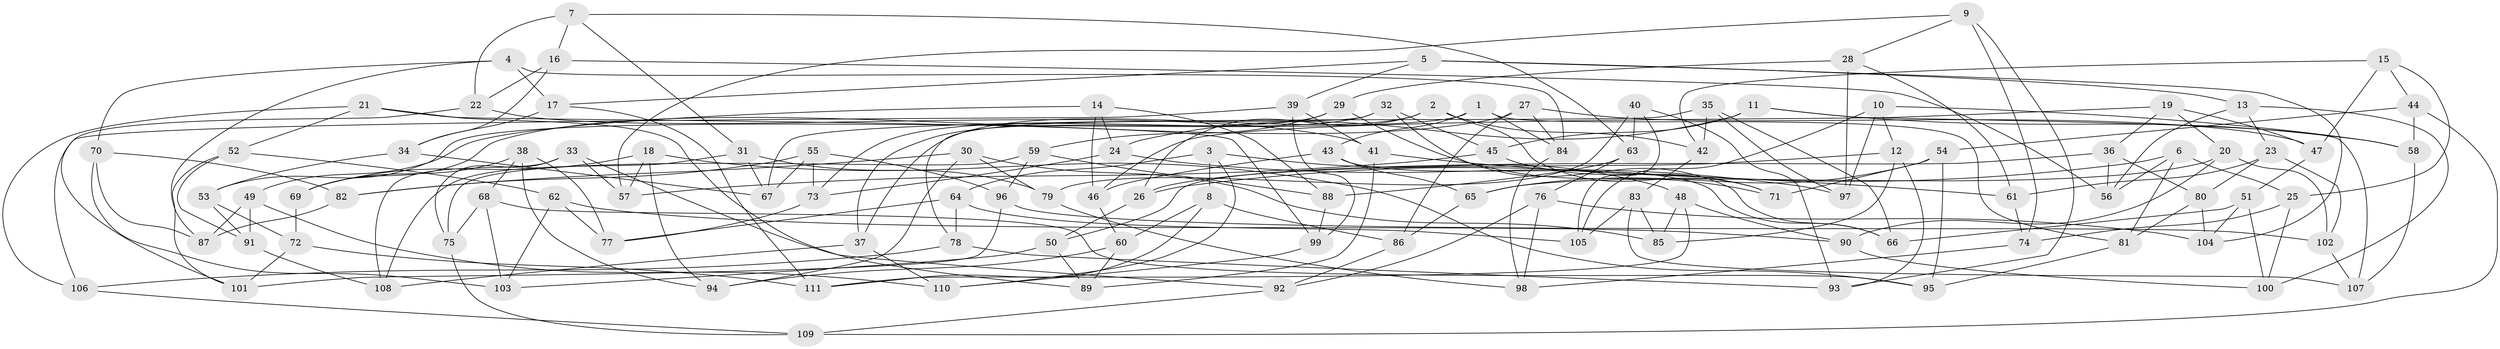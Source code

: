// Generated by graph-tools (version 1.1) at 2025/37/03/09/25 02:37:53]
// undirected, 111 vertices, 222 edges
graph export_dot {
graph [start="1"]
  node [color=gray90,style=filled];
  1;
  2;
  3;
  4;
  5;
  6;
  7;
  8;
  9;
  10;
  11;
  12;
  13;
  14;
  15;
  16;
  17;
  18;
  19;
  20;
  21;
  22;
  23;
  24;
  25;
  26;
  27;
  28;
  29;
  30;
  31;
  32;
  33;
  34;
  35;
  36;
  37;
  38;
  39;
  40;
  41;
  42;
  43;
  44;
  45;
  46;
  47;
  48;
  49;
  50;
  51;
  52;
  53;
  54;
  55;
  56;
  57;
  58;
  59;
  60;
  61;
  62;
  63;
  64;
  65;
  66;
  67;
  68;
  69;
  70;
  71;
  72;
  73;
  74;
  75;
  76;
  77;
  78;
  79;
  80;
  81;
  82;
  83;
  84;
  85;
  86;
  87;
  88;
  89;
  90;
  91;
  92;
  93;
  94;
  95;
  96;
  97;
  98;
  99;
  100;
  101;
  102;
  103;
  104;
  105;
  106;
  107;
  108;
  109;
  110;
  111;
  1 -- 43;
  1 -- 81;
  1 -- 84;
  1 -- 53;
  2 -- 71;
  2 -- 26;
  2 -- 37;
  2 -- 42;
  3 -- 110;
  3 -- 8;
  3 -- 48;
  3 -- 64;
  4 -- 84;
  4 -- 87;
  4 -- 70;
  4 -- 17;
  5 -- 13;
  5 -- 39;
  5 -- 104;
  5 -- 17;
  6 -- 26;
  6 -- 56;
  6 -- 25;
  6 -- 81;
  7 -- 63;
  7 -- 22;
  7 -- 31;
  7 -- 16;
  8 -- 111;
  8 -- 60;
  8 -- 86;
  9 -- 93;
  9 -- 57;
  9 -- 28;
  9 -- 74;
  10 -- 12;
  10 -- 105;
  10 -- 58;
  10 -- 97;
  11 -- 45;
  11 -- 58;
  11 -- 24;
  11 -- 107;
  12 -- 26;
  12 -- 85;
  12 -- 93;
  13 -- 56;
  13 -- 100;
  13 -- 23;
  14 -- 46;
  14 -- 49;
  14 -- 24;
  14 -- 88;
  15 -- 44;
  15 -- 42;
  15 -- 47;
  15 -- 25;
  16 -- 56;
  16 -- 22;
  16 -- 34;
  17 -- 111;
  17 -- 34;
  18 -- 57;
  18 -- 69;
  18 -- 94;
  18 -- 95;
  19 -- 36;
  19 -- 46;
  19 -- 47;
  19 -- 20;
  20 -- 90;
  20 -- 65;
  20 -- 102;
  21 -- 106;
  21 -- 89;
  21 -- 52;
  21 -- 99;
  22 -- 41;
  22 -- 101;
  23 -- 61;
  23 -- 80;
  23 -- 102;
  24 -- 73;
  24 -- 97;
  25 -- 100;
  25 -- 74;
  26 -- 50;
  27 -- 84;
  27 -- 69;
  27 -- 86;
  27 -- 47;
  28 -- 61;
  28 -- 97;
  28 -- 29;
  29 -- 71;
  29 -- 59;
  29 -- 37;
  30 -- 94;
  30 -- 82;
  30 -- 85;
  30 -- 79;
  31 -- 67;
  31 -- 79;
  31 -- 108;
  32 -- 73;
  32 -- 78;
  32 -- 45;
  32 -- 66;
  33 -- 75;
  33 -- 57;
  33 -- 92;
  33 -- 108;
  34 -- 67;
  34 -- 53;
  35 -- 42;
  35 -- 66;
  35 -- 67;
  35 -- 97;
  36 -- 56;
  36 -- 50;
  36 -- 80;
  37 -- 110;
  37 -- 108;
  38 -- 69;
  38 -- 94;
  38 -- 77;
  38 -- 68;
  39 -- 106;
  39 -- 99;
  39 -- 41;
  40 -- 63;
  40 -- 79;
  40 -- 93;
  40 -- 105;
  41 -- 61;
  41 -- 89;
  42 -- 83;
  43 -- 65;
  43 -- 66;
  43 -- 46;
  44 -- 54;
  44 -- 109;
  44 -- 58;
  45 -- 57;
  45 -- 71;
  46 -- 60;
  47 -- 51;
  48 -- 85;
  48 -- 90;
  48 -- 111;
  49 -- 110;
  49 -- 87;
  49 -- 91;
  50 -- 103;
  50 -- 89;
  51 -- 100;
  51 -- 66;
  51 -- 104;
  52 -- 91;
  52 -- 62;
  52 -- 101;
  53 -- 72;
  53 -- 91;
  54 -- 65;
  54 -- 71;
  54 -- 95;
  55 -- 73;
  55 -- 67;
  55 -- 96;
  55 -- 82;
  58 -- 107;
  59 -- 75;
  59 -- 96;
  59 -- 88;
  60 -- 89;
  60 -- 94;
  61 -- 74;
  62 -- 103;
  62 -- 90;
  62 -- 77;
  63 -- 88;
  63 -- 76;
  64 -- 77;
  64 -- 105;
  64 -- 78;
  65 -- 86;
  68 -- 103;
  68 -- 75;
  68 -- 95;
  69 -- 72;
  70 -- 87;
  70 -- 82;
  70 -- 103;
  72 -- 101;
  72 -- 111;
  73 -- 77;
  74 -- 98;
  75 -- 109;
  76 -- 104;
  76 -- 98;
  76 -- 92;
  78 -- 93;
  78 -- 106;
  79 -- 98;
  80 -- 81;
  80 -- 104;
  81 -- 95;
  82 -- 87;
  83 -- 105;
  83 -- 107;
  83 -- 85;
  84 -- 98;
  86 -- 92;
  88 -- 99;
  90 -- 100;
  91 -- 108;
  92 -- 109;
  96 -- 102;
  96 -- 101;
  99 -- 110;
  102 -- 107;
  106 -- 109;
}
